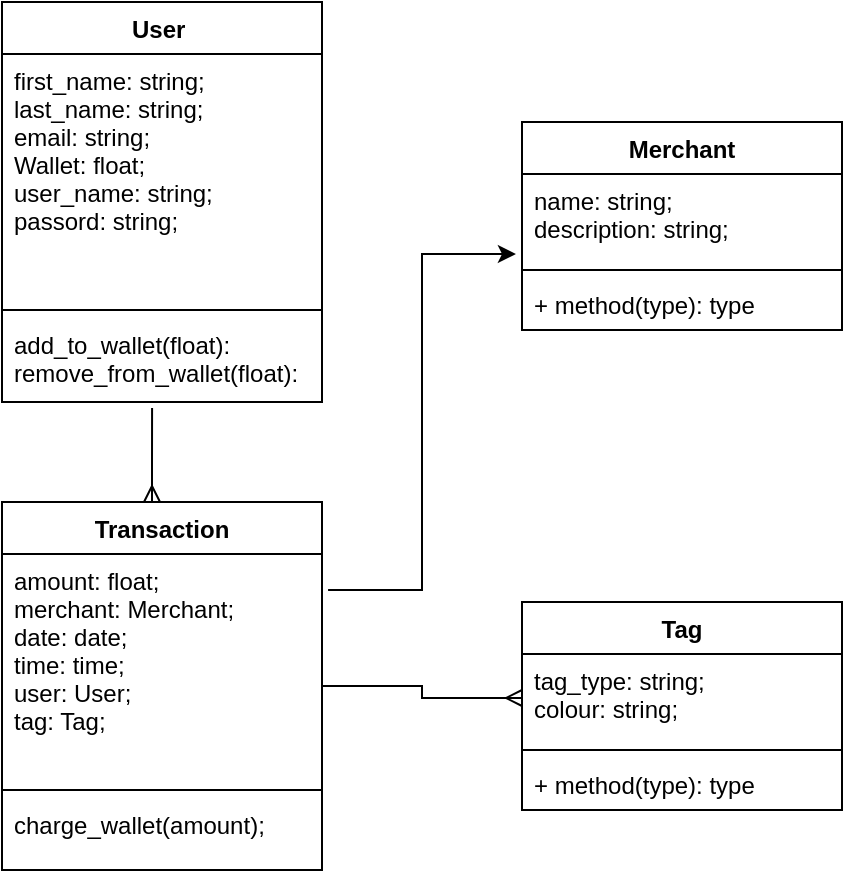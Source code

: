 <mxfile version="13.10.4" type="device"><diagram id="COUgqQW3YZzw7rXDCuu-" name="Page-1"><mxGraphModel dx="946" dy="556" grid="1" gridSize="10" guides="1" tooltips="1" connect="1" arrows="1" fold="1" page="1" pageScale="1" pageWidth="827" pageHeight="1169" math="0" shadow="0"><root><mxCell id="0"/><mxCell id="1" parent="0"/><mxCell id="0aWVc3r6O482KZVKhuLp-5" value="User " style="swimlane;fontStyle=1;align=center;verticalAlign=top;childLayout=stackLayout;horizontal=1;startSize=26;horizontalStack=0;resizeParent=1;resizeParentMax=0;resizeLast=0;collapsible=1;marginBottom=0;" vertex="1" parent="1"><mxGeometry x="60" y="50" width="160" height="200" as="geometry"/></mxCell><mxCell id="0aWVc3r6O482KZVKhuLp-6" value="first_name: string;&#10;last_name: string;&#10;email: string;&#10;Wallet: float;&#10;user_name: string;&#10;passord: string;&#10;&#10;" style="text;strokeColor=none;fillColor=none;align=left;verticalAlign=top;spacingLeft=4;spacingRight=4;overflow=hidden;rotatable=0;points=[[0,0.5],[1,0.5]];portConstraint=eastwest;" vertex="1" parent="0aWVc3r6O482KZVKhuLp-5"><mxGeometry y="26" width="160" height="124" as="geometry"/></mxCell><mxCell id="0aWVc3r6O482KZVKhuLp-7" value="" style="line;strokeWidth=1;fillColor=none;align=left;verticalAlign=middle;spacingTop=-1;spacingLeft=3;spacingRight=3;rotatable=0;labelPosition=right;points=[];portConstraint=eastwest;" vertex="1" parent="0aWVc3r6O482KZVKhuLp-5"><mxGeometry y="150" width="160" height="8" as="geometry"/></mxCell><mxCell id="0aWVc3r6O482KZVKhuLp-8" value="add_to_wallet(float):&#10;remove_from_wallet(float):&#10;" style="text;strokeColor=none;fillColor=none;align=left;verticalAlign=top;spacingLeft=4;spacingRight=4;overflow=hidden;rotatable=0;points=[[0,0.5],[1,0.5]];portConstraint=eastwest;" vertex="1" parent="0aWVc3r6O482KZVKhuLp-5"><mxGeometry y="158" width="160" height="42" as="geometry"/></mxCell><mxCell id="0aWVc3r6O482KZVKhuLp-9" value="Merchant" style="swimlane;fontStyle=1;align=center;verticalAlign=top;childLayout=stackLayout;horizontal=1;startSize=26;horizontalStack=0;resizeParent=1;resizeParentMax=0;resizeLast=0;collapsible=1;marginBottom=0;" vertex="1" parent="1"><mxGeometry x="320" y="110" width="160" height="104" as="geometry"/></mxCell><mxCell id="0aWVc3r6O482KZVKhuLp-10" value="name: string;&#10;description: string;" style="text;strokeColor=none;fillColor=none;align=left;verticalAlign=top;spacingLeft=4;spacingRight=4;overflow=hidden;rotatable=0;points=[[0,0.5],[1,0.5]];portConstraint=eastwest;" vertex="1" parent="0aWVc3r6O482KZVKhuLp-9"><mxGeometry y="26" width="160" height="44" as="geometry"/></mxCell><mxCell id="0aWVc3r6O482KZVKhuLp-11" value="" style="line;strokeWidth=1;fillColor=none;align=left;verticalAlign=middle;spacingTop=-1;spacingLeft=3;spacingRight=3;rotatable=0;labelPosition=right;points=[];portConstraint=eastwest;" vertex="1" parent="0aWVc3r6O482KZVKhuLp-9"><mxGeometry y="70" width="160" height="8" as="geometry"/></mxCell><mxCell id="0aWVc3r6O482KZVKhuLp-12" value="+ method(type): type" style="text;strokeColor=none;fillColor=none;align=left;verticalAlign=top;spacingLeft=4;spacingRight=4;overflow=hidden;rotatable=0;points=[[0,0.5],[1,0.5]];portConstraint=eastwest;" vertex="1" parent="0aWVc3r6O482KZVKhuLp-9"><mxGeometry y="78" width="160" height="26" as="geometry"/></mxCell><mxCell id="0aWVc3r6O482KZVKhuLp-39" style="edgeStyle=orthogonalEdgeStyle;rounded=0;orthogonalLoop=1;jettySize=auto;html=1;entryX=0;entryY=0.5;entryDx=0;entryDy=0;endArrow=ERmany;endFill=0;" edge="1" parent="1" source="0aWVc3r6O482KZVKhuLp-13" target="0aWVc3r6O482KZVKhuLp-22"><mxGeometry relative="1" as="geometry"/></mxCell><mxCell id="0aWVc3r6O482KZVKhuLp-13" value="Transaction" style="swimlane;fontStyle=1;align=center;verticalAlign=top;childLayout=stackLayout;horizontal=1;startSize=26;horizontalStack=0;resizeParent=1;resizeParentMax=0;resizeLast=0;collapsible=1;marginBottom=0;" vertex="1" parent="1"><mxGeometry x="60" y="300" width="160" height="184" as="geometry"/></mxCell><mxCell id="0aWVc3r6O482KZVKhuLp-14" value="amount: float;&#10;merchant: Merchant;&#10;date: date; &#10;time: time;&#10;user: User;&#10;tag: Tag;" style="text;strokeColor=none;fillColor=none;align=left;verticalAlign=top;spacingLeft=4;spacingRight=4;overflow=hidden;rotatable=0;points=[[0,0.5],[1,0.5]];portConstraint=eastwest;" vertex="1" parent="0aWVc3r6O482KZVKhuLp-13"><mxGeometry y="26" width="160" height="114" as="geometry"/></mxCell><mxCell id="0aWVc3r6O482KZVKhuLp-15" value="" style="line;strokeWidth=1;fillColor=none;align=left;verticalAlign=middle;spacingTop=-1;spacingLeft=3;spacingRight=3;rotatable=0;labelPosition=right;points=[];portConstraint=eastwest;" vertex="1" parent="0aWVc3r6O482KZVKhuLp-13"><mxGeometry y="140" width="160" height="8" as="geometry"/></mxCell><mxCell id="0aWVc3r6O482KZVKhuLp-16" value="charge_wallet(amount);" style="text;strokeColor=none;fillColor=none;align=left;verticalAlign=top;spacingLeft=4;spacingRight=4;overflow=hidden;rotatable=0;points=[[0,0.5],[1,0.5]];portConstraint=eastwest;" vertex="1" parent="0aWVc3r6O482KZVKhuLp-13"><mxGeometry y="148" width="160" height="36" as="geometry"/></mxCell><mxCell id="0aWVc3r6O482KZVKhuLp-21" value="Tag" style="swimlane;fontStyle=1;align=center;verticalAlign=top;childLayout=stackLayout;horizontal=1;startSize=26;horizontalStack=0;resizeParent=1;resizeParentMax=0;resizeLast=0;collapsible=1;marginBottom=0;" vertex="1" parent="1"><mxGeometry x="320" y="350" width="160" height="104" as="geometry"/></mxCell><mxCell id="0aWVc3r6O482KZVKhuLp-22" value="tag_type: string;&#10;colour: string;&#10;" style="text;strokeColor=none;fillColor=none;align=left;verticalAlign=top;spacingLeft=4;spacingRight=4;overflow=hidden;rotatable=0;points=[[0,0.5],[1,0.5]];portConstraint=eastwest;" vertex="1" parent="0aWVc3r6O482KZVKhuLp-21"><mxGeometry y="26" width="160" height="44" as="geometry"/></mxCell><mxCell id="0aWVc3r6O482KZVKhuLp-23" value="" style="line;strokeWidth=1;fillColor=none;align=left;verticalAlign=middle;spacingTop=-1;spacingLeft=3;spacingRight=3;rotatable=0;labelPosition=right;points=[];portConstraint=eastwest;" vertex="1" parent="0aWVc3r6O482KZVKhuLp-21"><mxGeometry y="70" width="160" height="8" as="geometry"/></mxCell><mxCell id="0aWVc3r6O482KZVKhuLp-24" value="+ method(type): type" style="text;strokeColor=none;fillColor=none;align=left;verticalAlign=top;spacingLeft=4;spacingRight=4;overflow=hidden;rotatable=0;points=[[0,0.5],[1,0.5]];portConstraint=eastwest;" vertex="1" parent="0aWVc3r6O482KZVKhuLp-21"><mxGeometry y="78" width="160" height="26" as="geometry"/></mxCell><mxCell id="0aWVc3r6O482KZVKhuLp-40" style="edgeStyle=orthogonalEdgeStyle;rounded=0;orthogonalLoop=1;jettySize=auto;html=1;endArrow=classic;endFill=1;exitX=1.019;exitY=0.158;exitDx=0;exitDy=0;exitPerimeter=0;entryX=-0.019;entryY=0.909;entryDx=0;entryDy=0;entryPerimeter=0;" edge="1" parent="1" source="0aWVc3r6O482KZVKhuLp-14" target="0aWVc3r6O482KZVKhuLp-10"><mxGeometry relative="1" as="geometry"><mxPoint x="230" y="402" as="sourcePoint"/><mxPoint x="300" y="240" as="targetPoint"/><Array as="points"><mxPoint x="270" y="344"/><mxPoint x="270" y="176"/></Array></mxGeometry></mxCell><mxCell id="0aWVc3r6O482KZVKhuLp-41" style="edgeStyle=orthogonalEdgeStyle;rounded=0;orthogonalLoop=1;jettySize=auto;html=1;endArrow=ERmany;endFill=0;exitX=0.469;exitY=1.071;exitDx=0;exitDy=0;exitPerimeter=0;" edge="1" parent="1" source="0aWVc3r6O482KZVKhuLp-8"><mxGeometry relative="1" as="geometry"><mxPoint x="233.04" y="354.012" as="sourcePoint"/><mxPoint x="135" y="300" as="targetPoint"/><Array as="points"><mxPoint x="135" y="280"/><mxPoint x="135" y="280"/></Array></mxGeometry></mxCell></root></mxGraphModel></diagram></mxfile>